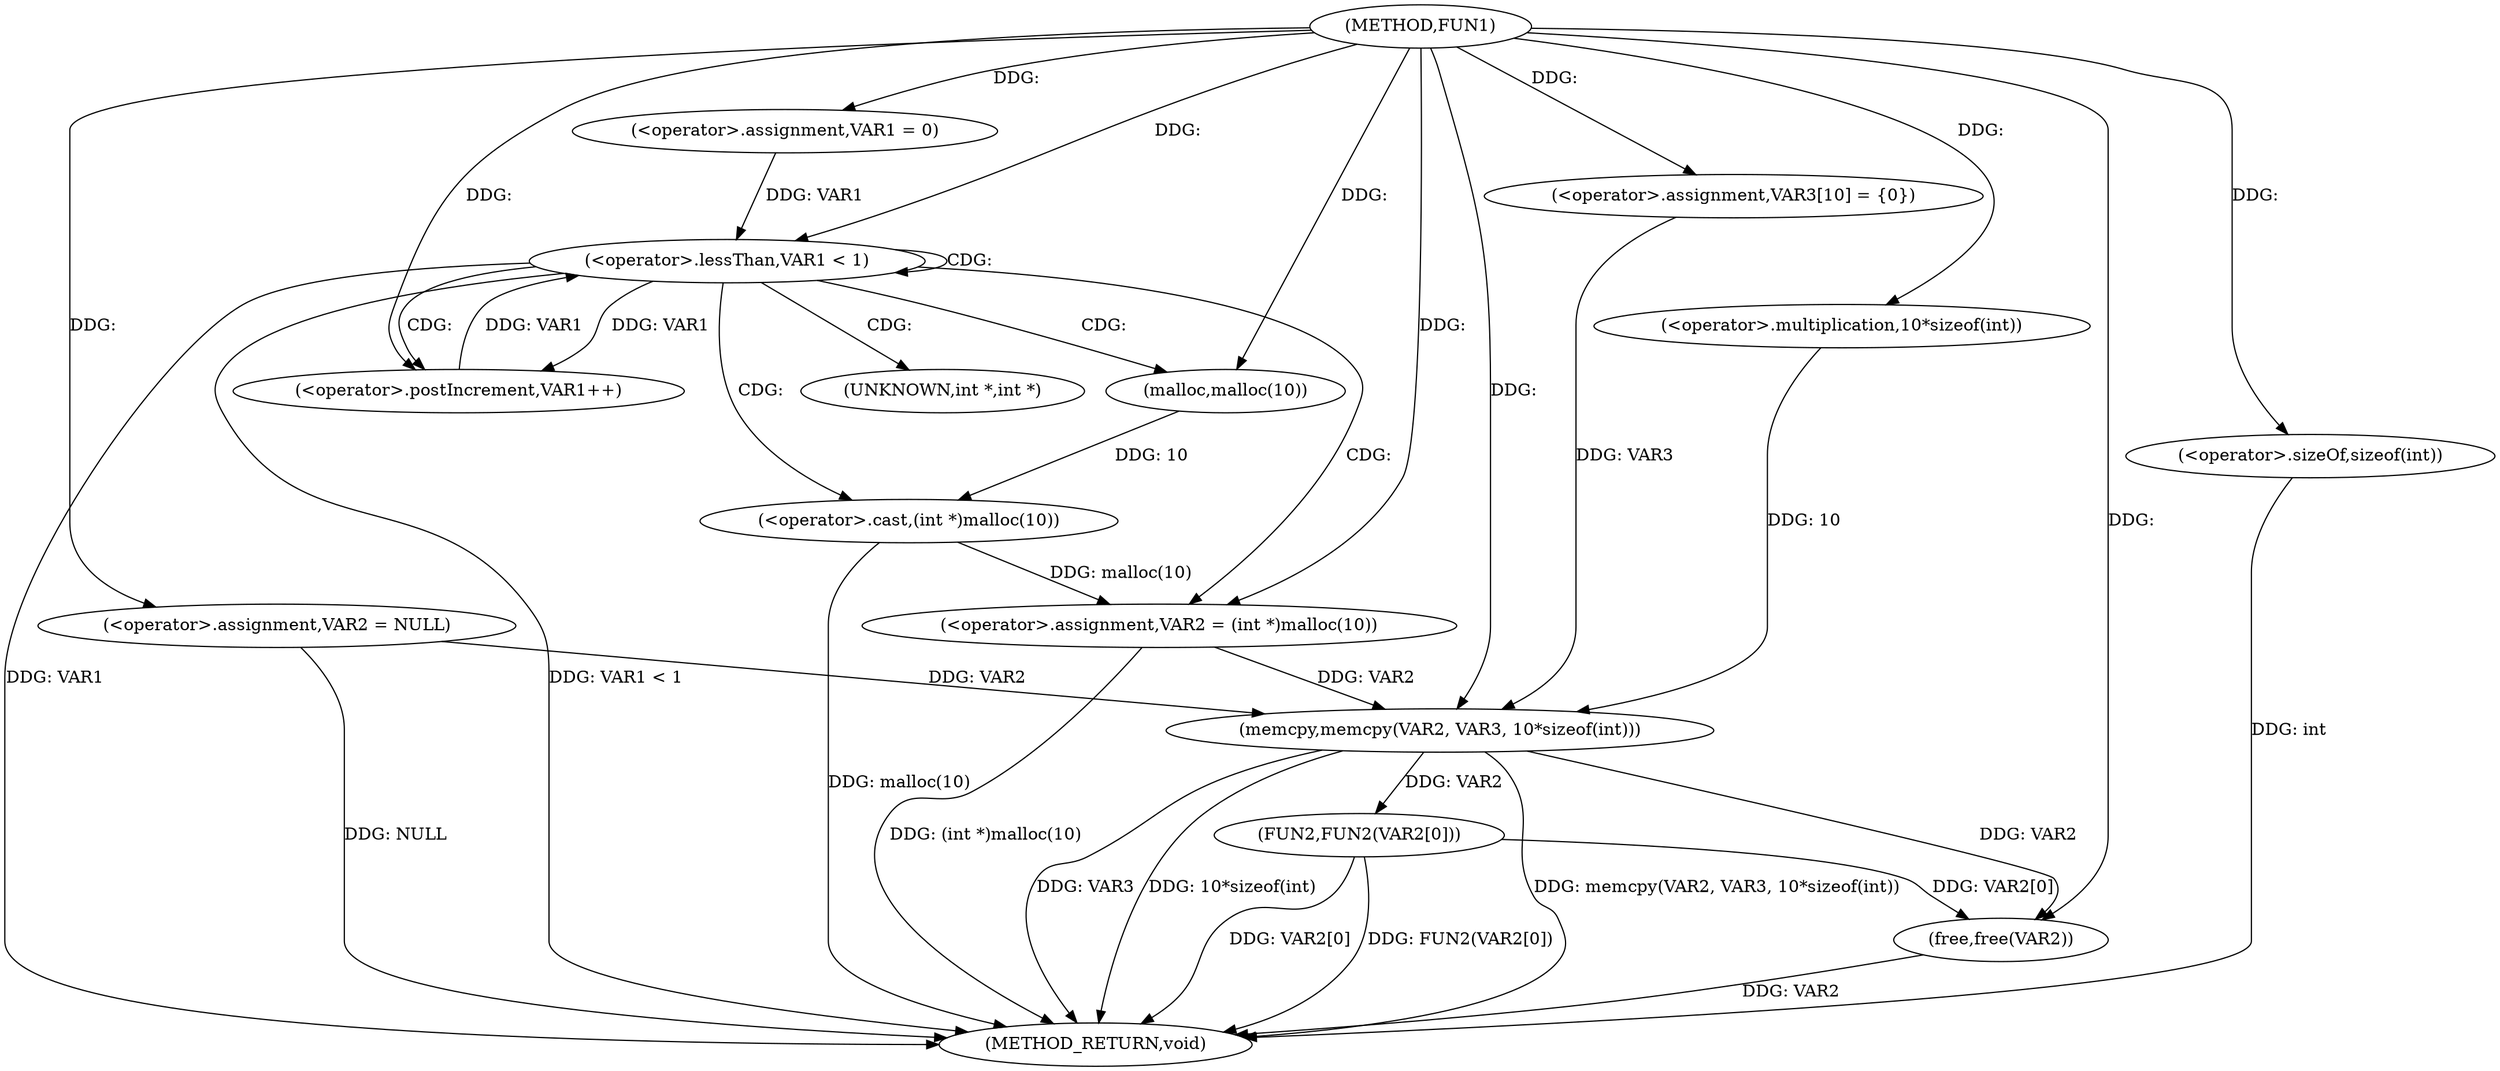 digraph FUN1 {  
"1000100" [label = "(METHOD,FUN1)" ]
"1000140" [label = "(METHOD_RETURN,void)" ]
"1000104" [label = "(<operator>.assignment,VAR2 = NULL)" ]
"1000108" [label = "(<operator>.assignment,VAR1 = 0)" ]
"1000111" [label = "(<operator>.lessThan,VAR1 < 1)" ]
"1000114" [label = "(<operator>.postIncrement,VAR1++)" ]
"1000117" [label = "(<operator>.assignment,VAR2 = (int *)malloc(10))" ]
"1000119" [label = "(<operator>.cast,(int *)malloc(10))" ]
"1000121" [label = "(malloc,malloc(10))" ]
"1000125" [label = "(<operator>.assignment,VAR3[10] = {0})" ]
"1000127" [label = "(memcpy,memcpy(VAR2, VAR3, 10*sizeof(int)))" ]
"1000130" [label = "(<operator>.multiplication,10*sizeof(int))" ]
"1000132" [label = "(<operator>.sizeOf,sizeof(int))" ]
"1000134" [label = "(FUN2,FUN2(VAR2[0]))" ]
"1000138" [label = "(free,free(VAR2))" ]
"1000120" [label = "(UNKNOWN,int *,int *)" ]
  "1000127" -> "1000140"  [ label = "DDG: 10*sizeof(int)"] 
  "1000119" -> "1000140"  [ label = "DDG: malloc(10)"] 
  "1000127" -> "1000140"  [ label = "DDG: memcpy(VAR2, VAR3, 10*sizeof(int))"] 
  "1000134" -> "1000140"  [ label = "DDG: VAR2[0]"] 
  "1000117" -> "1000140"  [ label = "DDG: (int *)malloc(10)"] 
  "1000111" -> "1000140"  [ label = "DDG: VAR1 < 1"] 
  "1000104" -> "1000140"  [ label = "DDG: NULL"] 
  "1000138" -> "1000140"  [ label = "DDG: VAR2"] 
  "1000127" -> "1000140"  [ label = "DDG: VAR3"] 
  "1000134" -> "1000140"  [ label = "DDG: FUN2(VAR2[0])"] 
  "1000132" -> "1000140"  [ label = "DDG: int"] 
  "1000111" -> "1000140"  [ label = "DDG: VAR1"] 
  "1000100" -> "1000104"  [ label = "DDG: "] 
  "1000100" -> "1000108"  [ label = "DDG: "] 
  "1000114" -> "1000111"  [ label = "DDG: VAR1"] 
  "1000108" -> "1000111"  [ label = "DDG: VAR1"] 
  "1000100" -> "1000111"  [ label = "DDG: "] 
  "1000111" -> "1000114"  [ label = "DDG: VAR1"] 
  "1000100" -> "1000114"  [ label = "DDG: "] 
  "1000119" -> "1000117"  [ label = "DDG: malloc(10)"] 
  "1000100" -> "1000117"  [ label = "DDG: "] 
  "1000121" -> "1000119"  [ label = "DDG: 10"] 
  "1000100" -> "1000121"  [ label = "DDG: "] 
  "1000100" -> "1000125"  [ label = "DDG: "] 
  "1000104" -> "1000127"  [ label = "DDG: VAR2"] 
  "1000117" -> "1000127"  [ label = "DDG: VAR2"] 
  "1000100" -> "1000127"  [ label = "DDG: "] 
  "1000125" -> "1000127"  [ label = "DDG: VAR3"] 
  "1000130" -> "1000127"  [ label = "DDG: 10"] 
  "1000100" -> "1000130"  [ label = "DDG: "] 
  "1000100" -> "1000132"  [ label = "DDG: "] 
  "1000127" -> "1000134"  [ label = "DDG: VAR2"] 
  "1000134" -> "1000138"  [ label = "DDG: VAR2[0]"] 
  "1000127" -> "1000138"  [ label = "DDG: VAR2"] 
  "1000100" -> "1000138"  [ label = "DDG: "] 
  "1000111" -> "1000120"  [ label = "CDG: "] 
  "1000111" -> "1000121"  [ label = "CDG: "] 
  "1000111" -> "1000117"  [ label = "CDG: "] 
  "1000111" -> "1000119"  [ label = "CDG: "] 
  "1000111" -> "1000111"  [ label = "CDG: "] 
  "1000111" -> "1000114"  [ label = "CDG: "] 
}
